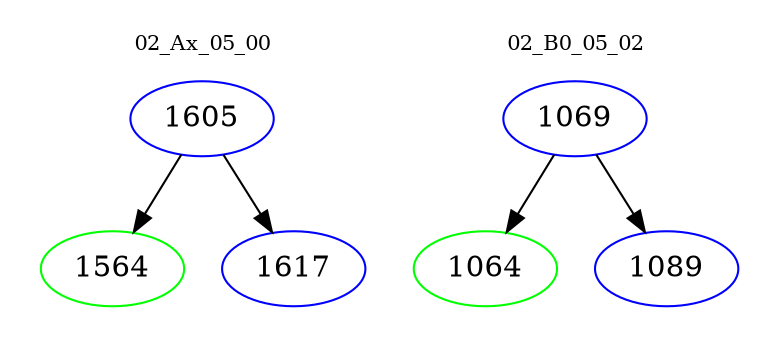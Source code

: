 digraph{
subgraph cluster_0 {
color = white
label = "02_Ax_05_00";
fontsize=10;
T0_1605 [label="1605", color="blue"]
T0_1605 -> T0_1564 [color="black"]
T0_1564 [label="1564", color="green"]
T0_1605 -> T0_1617 [color="black"]
T0_1617 [label="1617", color="blue"]
}
subgraph cluster_1 {
color = white
label = "02_B0_05_02";
fontsize=10;
T1_1069 [label="1069", color="blue"]
T1_1069 -> T1_1064 [color="black"]
T1_1064 [label="1064", color="green"]
T1_1069 -> T1_1089 [color="black"]
T1_1089 [label="1089", color="blue"]
}
}
